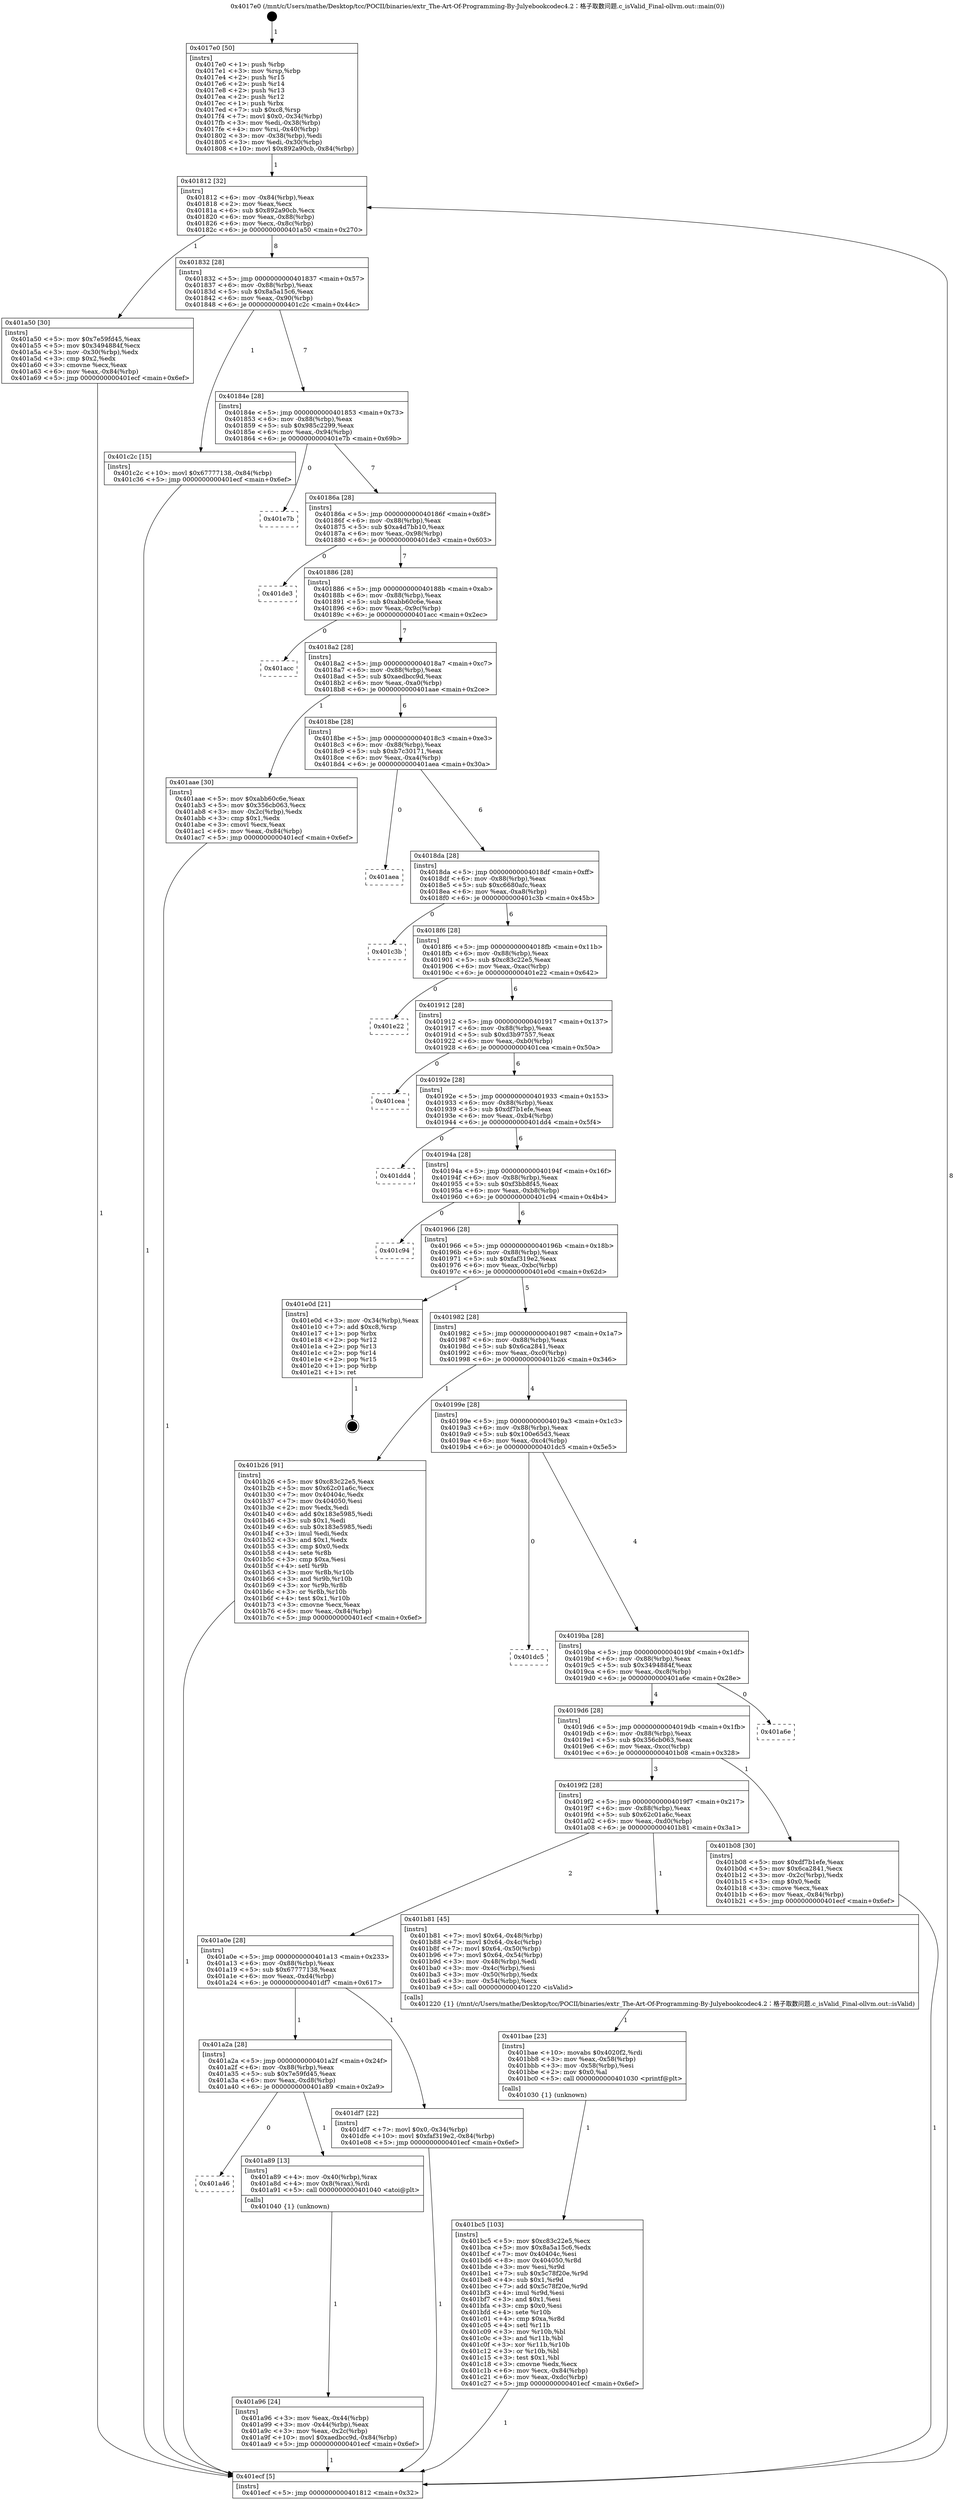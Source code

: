 digraph "0x4017e0" {
  label = "0x4017e0 (/mnt/c/Users/mathe/Desktop/tcc/POCII/binaries/extr_The-Art-Of-Programming-By-Julyebookcodec4.2：格子取数问题.c_isValid_Final-ollvm.out::main(0))"
  labelloc = "t"
  node[shape=record]

  Entry [label="",width=0.3,height=0.3,shape=circle,fillcolor=black,style=filled]
  "0x401812" [label="{
     0x401812 [32]\l
     | [instrs]\l
     &nbsp;&nbsp;0x401812 \<+6\>: mov -0x84(%rbp),%eax\l
     &nbsp;&nbsp;0x401818 \<+2\>: mov %eax,%ecx\l
     &nbsp;&nbsp;0x40181a \<+6\>: sub $0x892a90cb,%ecx\l
     &nbsp;&nbsp;0x401820 \<+6\>: mov %eax,-0x88(%rbp)\l
     &nbsp;&nbsp;0x401826 \<+6\>: mov %ecx,-0x8c(%rbp)\l
     &nbsp;&nbsp;0x40182c \<+6\>: je 0000000000401a50 \<main+0x270\>\l
  }"]
  "0x401a50" [label="{
     0x401a50 [30]\l
     | [instrs]\l
     &nbsp;&nbsp;0x401a50 \<+5\>: mov $0x7e59fd45,%eax\l
     &nbsp;&nbsp;0x401a55 \<+5\>: mov $0x3494884f,%ecx\l
     &nbsp;&nbsp;0x401a5a \<+3\>: mov -0x30(%rbp),%edx\l
     &nbsp;&nbsp;0x401a5d \<+3\>: cmp $0x2,%edx\l
     &nbsp;&nbsp;0x401a60 \<+3\>: cmovne %ecx,%eax\l
     &nbsp;&nbsp;0x401a63 \<+6\>: mov %eax,-0x84(%rbp)\l
     &nbsp;&nbsp;0x401a69 \<+5\>: jmp 0000000000401ecf \<main+0x6ef\>\l
  }"]
  "0x401832" [label="{
     0x401832 [28]\l
     | [instrs]\l
     &nbsp;&nbsp;0x401832 \<+5\>: jmp 0000000000401837 \<main+0x57\>\l
     &nbsp;&nbsp;0x401837 \<+6\>: mov -0x88(%rbp),%eax\l
     &nbsp;&nbsp;0x40183d \<+5\>: sub $0x8a5a15c6,%eax\l
     &nbsp;&nbsp;0x401842 \<+6\>: mov %eax,-0x90(%rbp)\l
     &nbsp;&nbsp;0x401848 \<+6\>: je 0000000000401c2c \<main+0x44c\>\l
  }"]
  "0x401ecf" [label="{
     0x401ecf [5]\l
     | [instrs]\l
     &nbsp;&nbsp;0x401ecf \<+5\>: jmp 0000000000401812 \<main+0x32\>\l
  }"]
  "0x4017e0" [label="{
     0x4017e0 [50]\l
     | [instrs]\l
     &nbsp;&nbsp;0x4017e0 \<+1\>: push %rbp\l
     &nbsp;&nbsp;0x4017e1 \<+3\>: mov %rsp,%rbp\l
     &nbsp;&nbsp;0x4017e4 \<+2\>: push %r15\l
     &nbsp;&nbsp;0x4017e6 \<+2\>: push %r14\l
     &nbsp;&nbsp;0x4017e8 \<+2\>: push %r13\l
     &nbsp;&nbsp;0x4017ea \<+2\>: push %r12\l
     &nbsp;&nbsp;0x4017ec \<+1\>: push %rbx\l
     &nbsp;&nbsp;0x4017ed \<+7\>: sub $0xc8,%rsp\l
     &nbsp;&nbsp;0x4017f4 \<+7\>: movl $0x0,-0x34(%rbp)\l
     &nbsp;&nbsp;0x4017fb \<+3\>: mov %edi,-0x38(%rbp)\l
     &nbsp;&nbsp;0x4017fe \<+4\>: mov %rsi,-0x40(%rbp)\l
     &nbsp;&nbsp;0x401802 \<+3\>: mov -0x38(%rbp),%edi\l
     &nbsp;&nbsp;0x401805 \<+3\>: mov %edi,-0x30(%rbp)\l
     &nbsp;&nbsp;0x401808 \<+10\>: movl $0x892a90cb,-0x84(%rbp)\l
  }"]
  Exit [label="",width=0.3,height=0.3,shape=circle,fillcolor=black,style=filled,peripheries=2]
  "0x401c2c" [label="{
     0x401c2c [15]\l
     | [instrs]\l
     &nbsp;&nbsp;0x401c2c \<+10\>: movl $0x67777138,-0x84(%rbp)\l
     &nbsp;&nbsp;0x401c36 \<+5\>: jmp 0000000000401ecf \<main+0x6ef\>\l
  }"]
  "0x40184e" [label="{
     0x40184e [28]\l
     | [instrs]\l
     &nbsp;&nbsp;0x40184e \<+5\>: jmp 0000000000401853 \<main+0x73\>\l
     &nbsp;&nbsp;0x401853 \<+6\>: mov -0x88(%rbp),%eax\l
     &nbsp;&nbsp;0x401859 \<+5\>: sub $0x985c2299,%eax\l
     &nbsp;&nbsp;0x40185e \<+6\>: mov %eax,-0x94(%rbp)\l
     &nbsp;&nbsp;0x401864 \<+6\>: je 0000000000401e7b \<main+0x69b\>\l
  }"]
  "0x401bc5" [label="{
     0x401bc5 [103]\l
     | [instrs]\l
     &nbsp;&nbsp;0x401bc5 \<+5\>: mov $0xc83c22e5,%ecx\l
     &nbsp;&nbsp;0x401bca \<+5\>: mov $0x8a5a15c6,%edx\l
     &nbsp;&nbsp;0x401bcf \<+7\>: mov 0x40404c,%esi\l
     &nbsp;&nbsp;0x401bd6 \<+8\>: mov 0x404050,%r8d\l
     &nbsp;&nbsp;0x401bde \<+3\>: mov %esi,%r9d\l
     &nbsp;&nbsp;0x401be1 \<+7\>: sub $0x5c78f20e,%r9d\l
     &nbsp;&nbsp;0x401be8 \<+4\>: sub $0x1,%r9d\l
     &nbsp;&nbsp;0x401bec \<+7\>: add $0x5c78f20e,%r9d\l
     &nbsp;&nbsp;0x401bf3 \<+4\>: imul %r9d,%esi\l
     &nbsp;&nbsp;0x401bf7 \<+3\>: and $0x1,%esi\l
     &nbsp;&nbsp;0x401bfa \<+3\>: cmp $0x0,%esi\l
     &nbsp;&nbsp;0x401bfd \<+4\>: sete %r10b\l
     &nbsp;&nbsp;0x401c01 \<+4\>: cmp $0xa,%r8d\l
     &nbsp;&nbsp;0x401c05 \<+4\>: setl %r11b\l
     &nbsp;&nbsp;0x401c09 \<+3\>: mov %r10b,%bl\l
     &nbsp;&nbsp;0x401c0c \<+3\>: and %r11b,%bl\l
     &nbsp;&nbsp;0x401c0f \<+3\>: xor %r11b,%r10b\l
     &nbsp;&nbsp;0x401c12 \<+3\>: or %r10b,%bl\l
     &nbsp;&nbsp;0x401c15 \<+3\>: test $0x1,%bl\l
     &nbsp;&nbsp;0x401c18 \<+3\>: cmovne %edx,%ecx\l
     &nbsp;&nbsp;0x401c1b \<+6\>: mov %ecx,-0x84(%rbp)\l
     &nbsp;&nbsp;0x401c21 \<+6\>: mov %eax,-0xdc(%rbp)\l
     &nbsp;&nbsp;0x401c27 \<+5\>: jmp 0000000000401ecf \<main+0x6ef\>\l
  }"]
  "0x401e7b" [label="{
     0x401e7b\l
  }", style=dashed]
  "0x40186a" [label="{
     0x40186a [28]\l
     | [instrs]\l
     &nbsp;&nbsp;0x40186a \<+5\>: jmp 000000000040186f \<main+0x8f\>\l
     &nbsp;&nbsp;0x40186f \<+6\>: mov -0x88(%rbp),%eax\l
     &nbsp;&nbsp;0x401875 \<+5\>: sub $0xa4d7bb10,%eax\l
     &nbsp;&nbsp;0x40187a \<+6\>: mov %eax,-0x98(%rbp)\l
     &nbsp;&nbsp;0x401880 \<+6\>: je 0000000000401de3 \<main+0x603\>\l
  }"]
  "0x401bae" [label="{
     0x401bae [23]\l
     | [instrs]\l
     &nbsp;&nbsp;0x401bae \<+10\>: movabs $0x4020f2,%rdi\l
     &nbsp;&nbsp;0x401bb8 \<+3\>: mov %eax,-0x58(%rbp)\l
     &nbsp;&nbsp;0x401bbb \<+3\>: mov -0x58(%rbp),%esi\l
     &nbsp;&nbsp;0x401bbe \<+2\>: mov $0x0,%al\l
     &nbsp;&nbsp;0x401bc0 \<+5\>: call 0000000000401030 \<printf@plt\>\l
     | [calls]\l
     &nbsp;&nbsp;0x401030 \{1\} (unknown)\l
  }"]
  "0x401de3" [label="{
     0x401de3\l
  }", style=dashed]
  "0x401886" [label="{
     0x401886 [28]\l
     | [instrs]\l
     &nbsp;&nbsp;0x401886 \<+5\>: jmp 000000000040188b \<main+0xab\>\l
     &nbsp;&nbsp;0x40188b \<+6\>: mov -0x88(%rbp),%eax\l
     &nbsp;&nbsp;0x401891 \<+5\>: sub $0xabb60c6e,%eax\l
     &nbsp;&nbsp;0x401896 \<+6\>: mov %eax,-0x9c(%rbp)\l
     &nbsp;&nbsp;0x40189c \<+6\>: je 0000000000401acc \<main+0x2ec\>\l
  }"]
  "0x401a96" [label="{
     0x401a96 [24]\l
     | [instrs]\l
     &nbsp;&nbsp;0x401a96 \<+3\>: mov %eax,-0x44(%rbp)\l
     &nbsp;&nbsp;0x401a99 \<+3\>: mov -0x44(%rbp),%eax\l
     &nbsp;&nbsp;0x401a9c \<+3\>: mov %eax,-0x2c(%rbp)\l
     &nbsp;&nbsp;0x401a9f \<+10\>: movl $0xaedbcc9d,-0x84(%rbp)\l
     &nbsp;&nbsp;0x401aa9 \<+5\>: jmp 0000000000401ecf \<main+0x6ef\>\l
  }"]
  "0x401acc" [label="{
     0x401acc\l
  }", style=dashed]
  "0x4018a2" [label="{
     0x4018a2 [28]\l
     | [instrs]\l
     &nbsp;&nbsp;0x4018a2 \<+5\>: jmp 00000000004018a7 \<main+0xc7\>\l
     &nbsp;&nbsp;0x4018a7 \<+6\>: mov -0x88(%rbp),%eax\l
     &nbsp;&nbsp;0x4018ad \<+5\>: sub $0xaedbcc9d,%eax\l
     &nbsp;&nbsp;0x4018b2 \<+6\>: mov %eax,-0xa0(%rbp)\l
     &nbsp;&nbsp;0x4018b8 \<+6\>: je 0000000000401aae \<main+0x2ce\>\l
  }"]
  "0x401a46" [label="{
     0x401a46\l
  }", style=dashed]
  "0x401aae" [label="{
     0x401aae [30]\l
     | [instrs]\l
     &nbsp;&nbsp;0x401aae \<+5\>: mov $0xabb60c6e,%eax\l
     &nbsp;&nbsp;0x401ab3 \<+5\>: mov $0x356cb063,%ecx\l
     &nbsp;&nbsp;0x401ab8 \<+3\>: mov -0x2c(%rbp),%edx\l
     &nbsp;&nbsp;0x401abb \<+3\>: cmp $0x1,%edx\l
     &nbsp;&nbsp;0x401abe \<+3\>: cmovl %ecx,%eax\l
     &nbsp;&nbsp;0x401ac1 \<+6\>: mov %eax,-0x84(%rbp)\l
     &nbsp;&nbsp;0x401ac7 \<+5\>: jmp 0000000000401ecf \<main+0x6ef\>\l
  }"]
  "0x4018be" [label="{
     0x4018be [28]\l
     | [instrs]\l
     &nbsp;&nbsp;0x4018be \<+5\>: jmp 00000000004018c3 \<main+0xe3\>\l
     &nbsp;&nbsp;0x4018c3 \<+6\>: mov -0x88(%rbp),%eax\l
     &nbsp;&nbsp;0x4018c9 \<+5\>: sub $0xb7c30171,%eax\l
     &nbsp;&nbsp;0x4018ce \<+6\>: mov %eax,-0xa4(%rbp)\l
     &nbsp;&nbsp;0x4018d4 \<+6\>: je 0000000000401aea \<main+0x30a\>\l
  }"]
  "0x401a89" [label="{
     0x401a89 [13]\l
     | [instrs]\l
     &nbsp;&nbsp;0x401a89 \<+4\>: mov -0x40(%rbp),%rax\l
     &nbsp;&nbsp;0x401a8d \<+4\>: mov 0x8(%rax),%rdi\l
     &nbsp;&nbsp;0x401a91 \<+5\>: call 0000000000401040 \<atoi@plt\>\l
     | [calls]\l
     &nbsp;&nbsp;0x401040 \{1\} (unknown)\l
  }"]
  "0x401aea" [label="{
     0x401aea\l
  }", style=dashed]
  "0x4018da" [label="{
     0x4018da [28]\l
     | [instrs]\l
     &nbsp;&nbsp;0x4018da \<+5\>: jmp 00000000004018df \<main+0xff\>\l
     &nbsp;&nbsp;0x4018df \<+6\>: mov -0x88(%rbp),%eax\l
     &nbsp;&nbsp;0x4018e5 \<+5\>: sub $0xc6680afc,%eax\l
     &nbsp;&nbsp;0x4018ea \<+6\>: mov %eax,-0xa8(%rbp)\l
     &nbsp;&nbsp;0x4018f0 \<+6\>: je 0000000000401c3b \<main+0x45b\>\l
  }"]
  "0x401a2a" [label="{
     0x401a2a [28]\l
     | [instrs]\l
     &nbsp;&nbsp;0x401a2a \<+5\>: jmp 0000000000401a2f \<main+0x24f\>\l
     &nbsp;&nbsp;0x401a2f \<+6\>: mov -0x88(%rbp),%eax\l
     &nbsp;&nbsp;0x401a35 \<+5\>: sub $0x7e59fd45,%eax\l
     &nbsp;&nbsp;0x401a3a \<+6\>: mov %eax,-0xd8(%rbp)\l
     &nbsp;&nbsp;0x401a40 \<+6\>: je 0000000000401a89 \<main+0x2a9\>\l
  }"]
  "0x401c3b" [label="{
     0x401c3b\l
  }", style=dashed]
  "0x4018f6" [label="{
     0x4018f6 [28]\l
     | [instrs]\l
     &nbsp;&nbsp;0x4018f6 \<+5\>: jmp 00000000004018fb \<main+0x11b\>\l
     &nbsp;&nbsp;0x4018fb \<+6\>: mov -0x88(%rbp),%eax\l
     &nbsp;&nbsp;0x401901 \<+5\>: sub $0xc83c22e5,%eax\l
     &nbsp;&nbsp;0x401906 \<+6\>: mov %eax,-0xac(%rbp)\l
     &nbsp;&nbsp;0x40190c \<+6\>: je 0000000000401e22 \<main+0x642\>\l
  }"]
  "0x401df7" [label="{
     0x401df7 [22]\l
     | [instrs]\l
     &nbsp;&nbsp;0x401df7 \<+7\>: movl $0x0,-0x34(%rbp)\l
     &nbsp;&nbsp;0x401dfe \<+10\>: movl $0xfaf319e2,-0x84(%rbp)\l
     &nbsp;&nbsp;0x401e08 \<+5\>: jmp 0000000000401ecf \<main+0x6ef\>\l
  }"]
  "0x401e22" [label="{
     0x401e22\l
  }", style=dashed]
  "0x401912" [label="{
     0x401912 [28]\l
     | [instrs]\l
     &nbsp;&nbsp;0x401912 \<+5\>: jmp 0000000000401917 \<main+0x137\>\l
     &nbsp;&nbsp;0x401917 \<+6\>: mov -0x88(%rbp),%eax\l
     &nbsp;&nbsp;0x40191d \<+5\>: sub $0xd3b97557,%eax\l
     &nbsp;&nbsp;0x401922 \<+6\>: mov %eax,-0xb0(%rbp)\l
     &nbsp;&nbsp;0x401928 \<+6\>: je 0000000000401cea \<main+0x50a\>\l
  }"]
  "0x401a0e" [label="{
     0x401a0e [28]\l
     | [instrs]\l
     &nbsp;&nbsp;0x401a0e \<+5\>: jmp 0000000000401a13 \<main+0x233\>\l
     &nbsp;&nbsp;0x401a13 \<+6\>: mov -0x88(%rbp),%eax\l
     &nbsp;&nbsp;0x401a19 \<+5\>: sub $0x67777138,%eax\l
     &nbsp;&nbsp;0x401a1e \<+6\>: mov %eax,-0xd4(%rbp)\l
     &nbsp;&nbsp;0x401a24 \<+6\>: je 0000000000401df7 \<main+0x617\>\l
  }"]
  "0x401cea" [label="{
     0x401cea\l
  }", style=dashed]
  "0x40192e" [label="{
     0x40192e [28]\l
     | [instrs]\l
     &nbsp;&nbsp;0x40192e \<+5\>: jmp 0000000000401933 \<main+0x153\>\l
     &nbsp;&nbsp;0x401933 \<+6\>: mov -0x88(%rbp),%eax\l
     &nbsp;&nbsp;0x401939 \<+5\>: sub $0xdf7b1efe,%eax\l
     &nbsp;&nbsp;0x40193e \<+6\>: mov %eax,-0xb4(%rbp)\l
     &nbsp;&nbsp;0x401944 \<+6\>: je 0000000000401dd4 \<main+0x5f4\>\l
  }"]
  "0x401b81" [label="{
     0x401b81 [45]\l
     | [instrs]\l
     &nbsp;&nbsp;0x401b81 \<+7\>: movl $0x64,-0x48(%rbp)\l
     &nbsp;&nbsp;0x401b88 \<+7\>: movl $0x64,-0x4c(%rbp)\l
     &nbsp;&nbsp;0x401b8f \<+7\>: movl $0x64,-0x50(%rbp)\l
     &nbsp;&nbsp;0x401b96 \<+7\>: movl $0x64,-0x54(%rbp)\l
     &nbsp;&nbsp;0x401b9d \<+3\>: mov -0x48(%rbp),%edi\l
     &nbsp;&nbsp;0x401ba0 \<+3\>: mov -0x4c(%rbp),%esi\l
     &nbsp;&nbsp;0x401ba3 \<+3\>: mov -0x50(%rbp),%edx\l
     &nbsp;&nbsp;0x401ba6 \<+3\>: mov -0x54(%rbp),%ecx\l
     &nbsp;&nbsp;0x401ba9 \<+5\>: call 0000000000401220 \<isValid\>\l
     | [calls]\l
     &nbsp;&nbsp;0x401220 \{1\} (/mnt/c/Users/mathe/Desktop/tcc/POCII/binaries/extr_The-Art-Of-Programming-By-Julyebookcodec4.2：格子取数问题.c_isValid_Final-ollvm.out::isValid)\l
  }"]
  "0x401dd4" [label="{
     0x401dd4\l
  }", style=dashed]
  "0x40194a" [label="{
     0x40194a [28]\l
     | [instrs]\l
     &nbsp;&nbsp;0x40194a \<+5\>: jmp 000000000040194f \<main+0x16f\>\l
     &nbsp;&nbsp;0x40194f \<+6\>: mov -0x88(%rbp),%eax\l
     &nbsp;&nbsp;0x401955 \<+5\>: sub $0xf3bb8f45,%eax\l
     &nbsp;&nbsp;0x40195a \<+6\>: mov %eax,-0xb8(%rbp)\l
     &nbsp;&nbsp;0x401960 \<+6\>: je 0000000000401c94 \<main+0x4b4\>\l
  }"]
  "0x4019f2" [label="{
     0x4019f2 [28]\l
     | [instrs]\l
     &nbsp;&nbsp;0x4019f2 \<+5\>: jmp 00000000004019f7 \<main+0x217\>\l
     &nbsp;&nbsp;0x4019f7 \<+6\>: mov -0x88(%rbp),%eax\l
     &nbsp;&nbsp;0x4019fd \<+5\>: sub $0x62c01a6c,%eax\l
     &nbsp;&nbsp;0x401a02 \<+6\>: mov %eax,-0xd0(%rbp)\l
     &nbsp;&nbsp;0x401a08 \<+6\>: je 0000000000401b81 \<main+0x3a1\>\l
  }"]
  "0x401c94" [label="{
     0x401c94\l
  }", style=dashed]
  "0x401966" [label="{
     0x401966 [28]\l
     | [instrs]\l
     &nbsp;&nbsp;0x401966 \<+5\>: jmp 000000000040196b \<main+0x18b\>\l
     &nbsp;&nbsp;0x40196b \<+6\>: mov -0x88(%rbp),%eax\l
     &nbsp;&nbsp;0x401971 \<+5\>: sub $0xfaf319e2,%eax\l
     &nbsp;&nbsp;0x401976 \<+6\>: mov %eax,-0xbc(%rbp)\l
     &nbsp;&nbsp;0x40197c \<+6\>: je 0000000000401e0d \<main+0x62d\>\l
  }"]
  "0x401b08" [label="{
     0x401b08 [30]\l
     | [instrs]\l
     &nbsp;&nbsp;0x401b08 \<+5\>: mov $0xdf7b1efe,%eax\l
     &nbsp;&nbsp;0x401b0d \<+5\>: mov $0x6ca2841,%ecx\l
     &nbsp;&nbsp;0x401b12 \<+3\>: mov -0x2c(%rbp),%edx\l
     &nbsp;&nbsp;0x401b15 \<+3\>: cmp $0x0,%edx\l
     &nbsp;&nbsp;0x401b18 \<+3\>: cmove %ecx,%eax\l
     &nbsp;&nbsp;0x401b1b \<+6\>: mov %eax,-0x84(%rbp)\l
     &nbsp;&nbsp;0x401b21 \<+5\>: jmp 0000000000401ecf \<main+0x6ef\>\l
  }"]
  "0x401e0d" [label="{
     0x401e0d [21]\l
     | [instrs]\l
     &nbsp;&nbsp;0x401e0d \<+3\>: mov -0x34(%rbp),%eax\l
     &nbsp;&nbsp;0x401e10 \<+7\>: add $0xc8,%rsp\l
     &nbsp;&nbsp;0x401e17 \<+1\>: pop %rbx\l
     &nbsp;&nbsp;0x401e18 \<+2\>: pop %r12\l
     &nbsp;&nbsp;0x401e1a \<+2\>: pop %r13\l
     &nbsp;&nbsp;0x401e1c \<+2\>: pop %r14\l
     &nbsp;&nbsp;0x401e1e \<+2\>: pop %r15\l
     &nbsp;&nbsp;0x401e20 \<+1\>: pop %rbp\l
     &nbsp;&nbsp;0x401e21 \<+1\>: ret\l
  }"]
  "0x401982" [label="{
     0x401982 [28]\l
     | [instrs]\l
     &nbsp;&nbsp;0x401982 \<+5\>: jmp 0000000000401987 \<main+0x1a7\>\l
     &nbsp;&nbsp;0x401987 \<+6\>: mov -0x88(%rbp),%eax\l
     &nbsp;&nbsp;0x40198d \<+5\>: sub $0x6ca2841,%eax\l
     &nbsp;&nbsp;0x401992 \<+6\>: mov %eax,-0xc0(%rbp)\l
     &nbsp;&nbsp;0x401998 \<+6\>: je 0000000000401b26 \<main+0x346\>\l
  }"]
  "0x4019d6" [label="{
     0x4019d6 [28]\l
     | [instrs]\l
     &nbsp;&nbsp;0x4019d6 \<+5\>: jmp 00000000004019db \<main+0x1fb\>\l
     &nbsp;&nbsp;0x4019db \<+6\>: mov -0x88(%rbp),%eax\l
     &nbsp;&nbsp;0x4019e1 \<+5\>: sub $0x356cb063,%eax\l
     &nbsp;&nbsp;0x4019e6 \<+6\>: mov %eax,-0xcc(%rbp)\l
     &nbsp;&nbsp;0x4019ec \<+6\>: je 0000000000401b08 \<main+0x328\>\l
  }"]
  "0x401b26" [label="{
     0x401b26 [91]\l
     | [instrs]\l
     &nbsp;&nbsp;0x401b26 \<+5\>: mov $0xc83c22e5,%eax\l
     &nbsp;&nbsp;0x401b2b \<+5\>: mov $0x62c01a6c,%ecx\l
     &nbsp;&nbsp;0x401b30 \<+7\>: mov 0x40404c,%edx\l
     &nbsp;&nbsp;0x401b37 \<+7\>: mov 0x404050,%esi\l
     &nbsp;&nbsp;0x401b3e \<+2\>: mov %edx,%edi\l
     &nbsp;&nbsp;0x401b40 \<+6\>: add $0x183e5985,%edi\l
     &nbsp;&nbsp;0x401b46 \<+3\>: sub $0x1,%edi\l
     &nbsp;&nbsp;0x401b49 \<+6\>: sub $0x183e5985,%edi\l
     &nbsp;&nbsp;0x401b4f \<+3\>: imul %edi,%edx\l
     &nbsp;&nbsp;0x401b52 \<+3\>: and $0x1,%edx\l
     &nbsp;&nbsp;0x401b55 \<+3\>: cmp $0x0,%edx\l
     &nbsp;&nbsp;0x401b58 \<+4\>: sete %r8b\l
     &nbsp;&nbsp;0x401b5c \<+3\>: cmp $0xa,%esi\l
     &nbsp;&nbsp;0x401b5f \<+4\>: setl %r9b\l
     &nbsp;&nbsp;0x401b63 \<+3\>: mov %r8b,%r10b\l
     &nbsp;&nbsp;0x401b66 \<+3\>: and %r9b,%r10b\l
     &nbsp;&nbsp;0x401b69 \<+3\>: xor %r9b,%r8b\l
     &nbsp;&nbsp;0x401b6c \<+3\>: or %r8b,%r10b\l
     &nbsp;&nbsp;0x401b6f \<+4\>: test $0x1,%r10b\l
     &nbsp;&nbsp;0x401b73 \<+3\>: cmovne %ecx,%eax\l
     &nbsp;&nbsp;0x401b76 \<+6\>: mov %eax,-0x84(%rbp)\l
     &nbsp;&nbsp;0x401b7c \<+5\>: jmp 0000000000401ecf \<main+0x6ef\>\l
  }"]
  "0x40199e" [label="{
     0x40199e [28]\l
     | [instrs]\l
     &nbsp;&nbsp;0x40199e \<+5\>: jmp 00000000004019a3 \<main+0x1c3\>\l
     &nbsp;&nbsp;0x4019a3 \<+6\>: mov -0x88(%rbp),%eax\l
     &nbsp;&nbsp;0x4019a9 \<+5\>: sub $0x100e65d3,%eax\l
     &nbsp;&nbsp;0x4019ae \<+6\>: mov %eax,-0xc4(%rbp)\l
     &nbsp;&nbsp;0x4019b4 \<+6\>: je 0000000000401dc5 \<main+0x5e5\>\l
  }"]
  "0x401a6e" [label="{
     0x401a6e\l
  }", style=dashed]
  "0x401dc5" [label="{
     0x401dc5\l
  }", style=dashed]
  "0x4019ba" [label="{
     0x4019ba [28]\l
     | [instrs]\l
     &nbsp;&nbsp;0x4019ba \<+5\>: jmp 00000000004019bf \<main+0x1df\>\l
     &nbsp;&nbsp;0x4019bf \<+6\>: mov -0x88(%rbp),%eax\l
     &nbsp;&nbsp;0x4019c5 \<+5\>: sub $0x3494884f,%eax\l
     &nbsp;&nbsp;0x4019ca \<+6\>: mov %eax,-0xc8(%rbp)\l
     &nbsp;&nbsp;0x4019d0 \<+6\>: je 0000000000401a6e \<main+0x28e\>\l
  }"]
  Entry -> "0x4017e0" [label=" 1"]
  "0x401812" -> "0x401a50" [label=" 1"]
  "0x401812" -> "0x401832" [label=" 8"]
  "0x401a50" -> "0x401ecf" [label=" 1"]
  "0x4017e0" -> "0x401812" [label=" 1"]
  "0x401ecf" -> "0x401812" [label=" 8"]
  "0x401e0d" -> Exit [label=" 1"]
  "0x401832" -> "0x401c2c" [label=" 1"]
  "0x401832" -> "0x40184e" [label=" 7"]
  "0x401df7" -> "0x401ecf" [label=" 1"]
  "0x40184e" -> "0x401e7b" [label=" 0"]
  "0x40184e" -> "0x40186a" [label=" 7"]
  "0x401c2c" -> "0x401ecf" [label=" 1"]
  "0x40186a" -> "0x401de3" [label=" 0"]
  "0x40186a" -> "0x401886" [label=" 7"]
  "0x401bc5" -> "0x401ecf" [label=" 1"]
  "0x401886" -> "0x401acc" [label=" 0"]
  "0x401886" -> "0x4018a2" [label=" 7"]
  "0x401bae" -> "0x401bc5" [label=" 1"]
  "0x4018a2" -> "0x401aae" [label=" 1"]
  "0x4018a2" -> "0x4018be" [label=" 6"]
  "0x401b81" -> "0x401bae" [label=" 1"]
  "0x4018be" -> "0x401aea" [label=" 0"]
  "0x4018be" -> "0x4018da" [label=" 6"]
  "0x401b26" -> "0x401ecf" [label=" 1"]
  "0x4018da" -> "0x401c3b" [label=" 0"]
  "0x4018da" -> "0x4018f6" [label=" 6"]
  "0x401aae" -> "0x401ecf" [label=" 1"]
  "0x4018f6" -> "0x401e22" [label=" 0"]
  "0x4018f6" -> "0x401912" [label=" 6"]
  "0x401a96" -> "0x401ecf" [label=" 1"]
  "0x401912" -> "0x401cea" [label=" 0"]
  "0x401912" -> "0x40192e" [label=" 6"]
  "0x401a2a" -> "0x401a46" [label=" 0"]
  "0x40192e" -> "0x401dd4" [label=" 0"]
  "0x40192e" -> "0x40194a" [label=" 6"]
  "0x401a2a" -> "0x401a89" [label=" 1"]
  "0x40194a" -> "0x401c94" [label=" 0"]
  "0x40194a" -> "0x401966" [label=" 6"]
  "0x401a0e" -> "0x401a2a" [label=" 1"]
  "0x401966" -> "0x401e0d" [label=" 1"]
  "0x401966" -> "0x401982" [label=" 5"]
  "0x401a0e" -> "0x401df7" [label=" 1"]
  "0x401982" -> "0x401b26" [label=" 1"]
  "0x401982" -> "0x40199e" [label=" 4"]
  "0x4019f2" -> "0x401a0e" [label=" 2"]
  "0x40199e" -> "0x401dc5" [label=" 0"]
  "0x40199e" -> "0x4019ba" [label=" 4"]
  "0x4019f2" -> "0x401b81" [label=" 1"]
  "0x4019ba" -> "0x401a6e" [label=" 0"]
  "0x4019ba" -> "0x4019d6" [label=" 4"]
  "0x401a89" -> "0x401a96" [label=" 1"]
  "0x4019d6" -> "0x401b08" [label=" 1"]
  "0x4019d6" -> "0x4019f2" [label=" 3"]
  "0x401b08" -> "0x401ecf" [label=" 1"]
}
